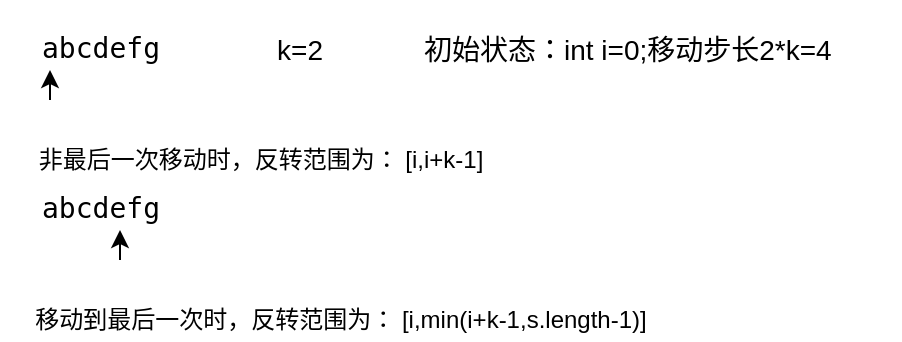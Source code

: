 <mxfile version="14.4.3" type="github">
  <diagram id="cgwDh1OO5Bb10tRqF54P" name="Page-1">
    <mxGraphModel dx="679" dy="368" grid="1" gridSize="10" guides="1" tooltips="1" connect="1" arrows="1" fold="1" page="1" pageScale="1" pageWidth="827" pageHeight="1169" math="0" shadow="0">
      <root>
        <mxCell id="0" />
        <mxCell id="1" parent="0" />
        <mxCell id="j_CtxrDK244Ws83-M1s_-9" value="&lt;pre style=&quot;box-sizing: border-box ; margin-top: 0px ; margin-bottom: 1em ; overflow: auto ; padding: 10px 15px ; line-height: 1.6 ; border-radius: 3px&quot;&gt;&lt;font style=&quot;font-size: 14px&quot;&gt;abcdefg&lt;/font&gt;&lt;/pre&gt;" style="text;html=1;align=center;verticalAlign=middle;resizable=0;points=[];autosize=1;" vertex="1" parent="1">
          <mxGeometry x="110" y="110" width="100" height="60" as="geometry" />
        </mxCell>
        <mxCell id="j_CtxrDK244Ws83-M1s_-10" value="&lt;font style=&quot;font-size: 14px&quot;&gt;k=2&lt;/font&gt;" style="text;html=1;strokeColor=none;fillColor=none;align=center;verticalAlign=middle;whiteSpace=wrap;rounded=0;" vertex="1" parent="1">
          <mxGeometry x="240" y="125" width="40" height="20" as="geometry" />
        </mxCell>
        <mxCell id="j_CtxrDK244Ws83-M1s_-12" value="" style="endArrow=classic;html=1;" edge="1" parent="1">
          <mxGeometry width="50" height="50" relative="1" as="geometry">
            <mxPoint x="135" y="160" as="sourcePoint" />
            <mxPoint x="135" y="145" as="targetPoint" />
          </mxGeometry>
        </mxCell>
        <mxCell id="j_CtxrDK244Ws83-M1s_-14" value="&lt;font style=&quot;font-size: 14px&quot;&gt;初始状态：int i=0;移动步长2*k=4&lt;/font&gt;" style="text;html=1;strokeColor=none;fillColor=none;align=left;verticalAlign=middle;whiteSpace=wrap;rounded=0;" vertex="1" parent="1">
          <mxGeometry x="320" y="120" width="240" height="30" as="geometry" />
        </mxCell>
        <mxCell id="j_CtxrDK244Ws83-M1s_-15" value="&lt;pre style=&quot;box-sizing: border-box ; margin-top: 0px ; margin-bottom: 1em ; overflow: auto ; padding: 10px 15px ; line-height: 1.6 ; border-radius: 3px&quot;&gt;&lt;font style=&quot;font-size: 14px&quot;&gt;abcdefg&lt;/font&gt;&lt;/pre&gt;" style="text;html=1;align=center;verticalAlign=middle;resizable=0;points=[];autosize=1;" vertex="1" parent="1">
          <mxGeometry x="110" y="190" width="100" height="60" as="geometry" />
        </mxCell>
        <mxCell id="j_CtxrDK244Ws83-M1s_-16" value="" style="endArrow=classic;html=1;" edge="1" parent="1">
          <mxGeometry width="50" height="50" relative="1" as="geometry">
            <mxPoint x="170" y="240" as="sourcePoint" />
            <mxPoint x="170" y="225" as="targetPoint" />
          </mxGeometry>
        </mxCell>
        <mxCell id="j_CtxrDK244Ws83-M1s_-17" value="非最后一次移动时，反转范围为： [i,i+k-1]" style="text;html=1;align=center;verticalAlign=middle;resizable=0;points=[];autosize=1;" vertex="1" parent="1">
          <mxGeometry x="120" y="180" width="240" height="20" as="geometry" />
        </mxCell>
        <mxCell id="j_CtxrDK244Ws83-M1s_-18" value="移动到最后一次时，反转范围为： [i,min(i+k-1,s.length-1)]" style="text;html=1;align=center;verticalAlign=middle;resizable=0;points=[];autosize=1;" vertex="1" parent="1">
          <mxGeometry x="120" y="260" width="320" height="20" as="geometry" />
        </mxCell>
      </root>
    </mxGraphModel>
  </diagram>
</mxfile>
